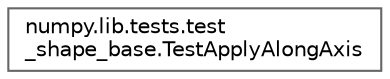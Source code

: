 digraph "Graphical Class Hierarchy"
{
 // LATEX_PDF_SIZE
  bgcolor="transparent";
  edge [fontname=Helvetica,fontsize=10,labelfontname=Helvetica,labelfontsize=10];
  node [fontname=Helvetica,fontsize=10,shape=box,height=0.2,width=0.4];
  rankdir="LR";
  Node0 [id="Node000000",label="numpy.lib.tests.test\l_shape_base.TestApplyAlongAxis",height=0.2,width=0.4,color="grey40", fillcolor="white", style="filled",URL="$dc/db7/classnumpy_1_1lib_1_1tests_1_1test__shape__base_1_1TestApplyAlongAxis.html",tooltip=" "];
}
